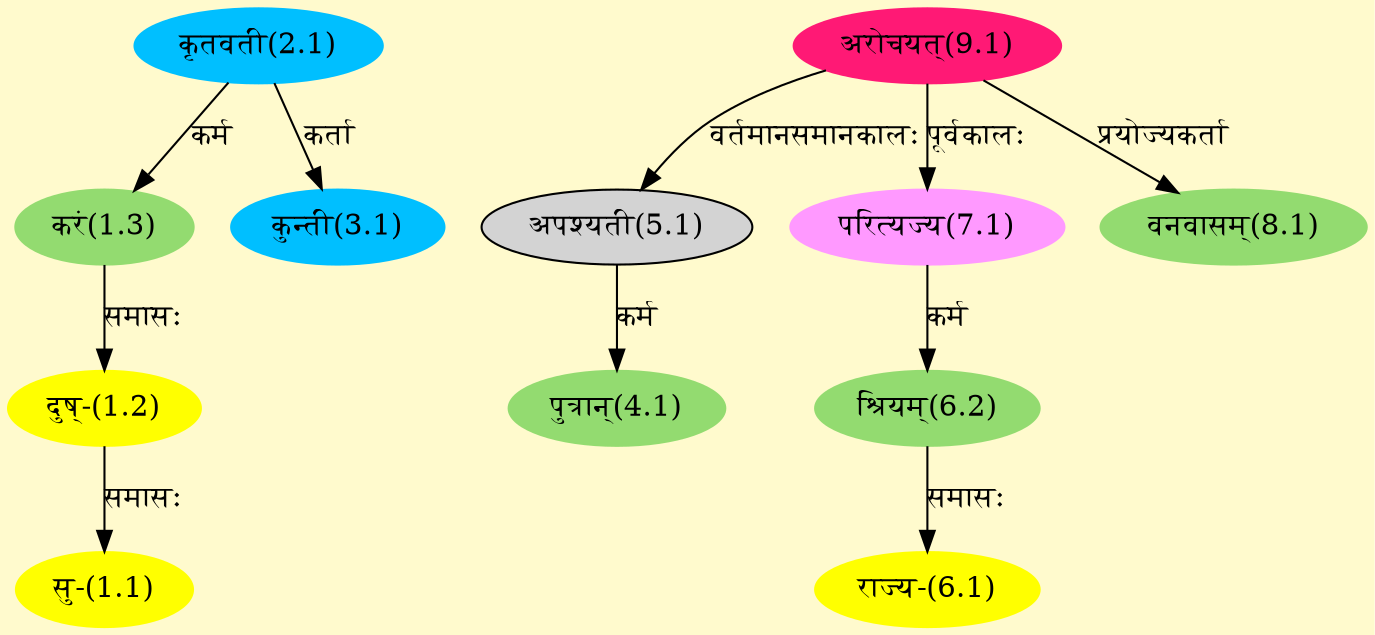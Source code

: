 digraph G{
rankdir=BT;
 compound=true;
 bgcolor="lemonchiffon1";
Node1_1 [style=filled, color="#FFFF00" label = "सु-(1.1)"]
Node1_2 [style=filled, color="#FFFF00" label = "दुष्-(1.2)"]
Node1_3 [style=filled, color="#93DB70" label = "करं(1.3)"]
Node2_1 [style=filled, color="#00BFFF" label = "कृतवती(2.1)"]
Node3_1 [style=filled, color="#00BFFF" label = "कुन्ती(3.1)"]
Node [style=filled, color="" label = "()"]
Node4_1 [style=filled, color="#93DB70" label = "पुत्रान्(4.1)"]
Node5_1 [style=filled, color="" label = "अपश्यती(5.1)"]
Node9_1 [style=filled, color="#FF1975" label = "अरोचयत्(9.1)"]
Node6_1 [style=filled, color="#FFFF00" label = "राज्य-(6.1)"]
Node6_2 [style=filled, color="#93DB70" label = "श्रियम्(6.2)"]
Node7_1 [style=filled, color="#FF99FF" label = "परित्यज्य(7.1)"]
Node8_1 [style=filled, color="#93DB70" label = "वनवासम्(8.1)"]
/* Start of Relations section */

Node1_1 -> Node1_2 [  label="समासः"  dir="back" ]
Node1_2 -> Node1_3 [  label="समासः"  dir="back" ]
Node1_3 -> Node2_1 [  label="कर्म"  dir="back" ]
Node3_1 -> Node2_1 [  label="कर्ता"  dir="back" ]
Node4_1 -> Node5_1 [  label="कर्म"  dir="back" ]
Node5_1 -> Node9_1 [  label="वर्तमानसमानकालः"  dir="back" ]
Node6_1 -> Node6_2 [  label="समासः"  dir="back" ]
Node6_2 -> Node7_1 [  label="कर्म"  dir="back" ]
Node7_1 -> Node9_1 [  label="पूर्वकालः"  dir="back" ]
Node8_1 -> Node9_1 [  label="प्रयोज्यकर्ता"  dir="back" ]
}
